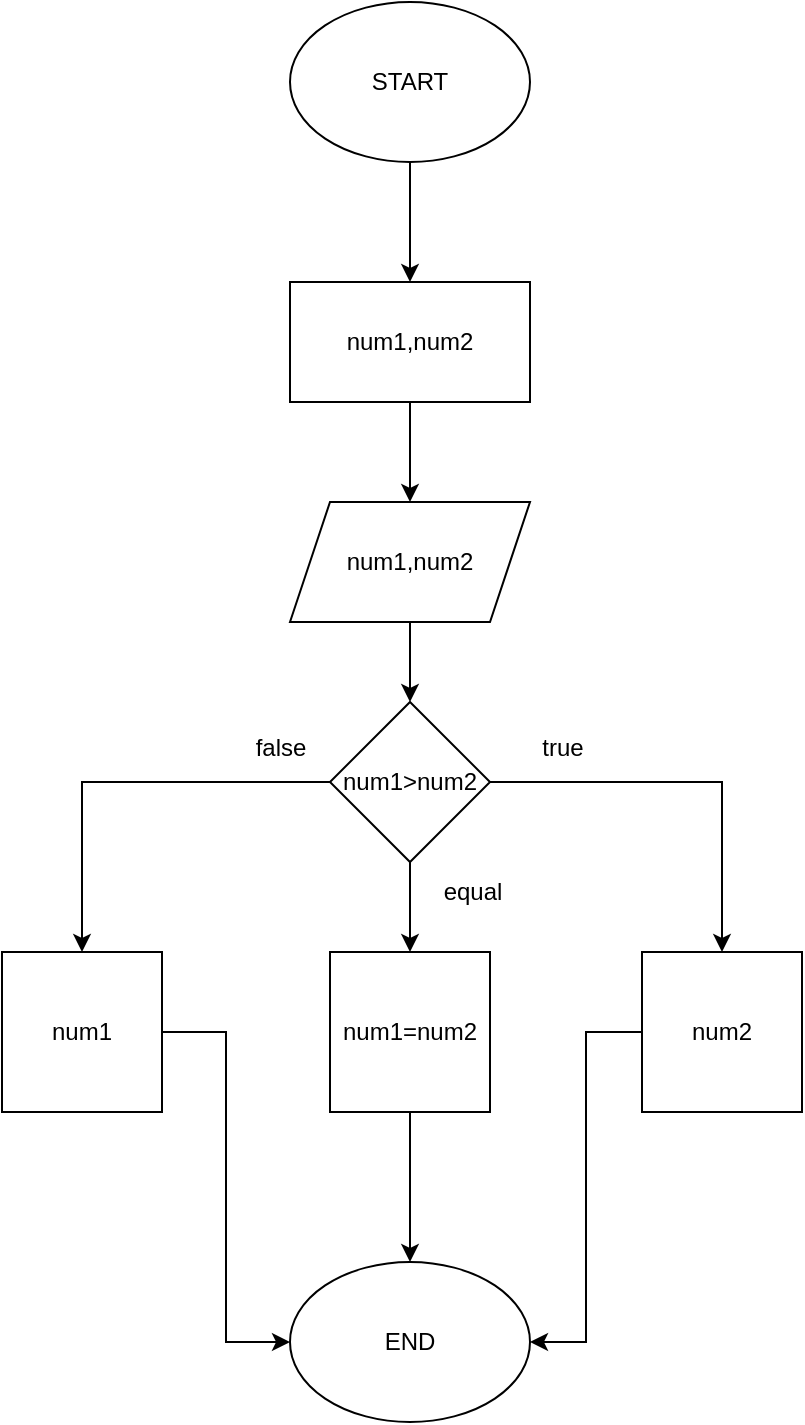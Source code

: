 <mxfile version="24.8.6">
  <diagram id="C5RBs43oDa-KdzZeNtuy" name="Page-1">
    <mxGraphModel dx="880" dy="508" grid="1" gridSize="10" guides="1" tooltips="1" connect="1" arrows="1" fold="1" page="1" pageScale="1" pageWidth="827" pageHeight="1169" math="0" shadow="0">
      <root>
        <mxCell id="WIyWlLk6GJQsqaUBKTNV-0" />
        <mxCell id="WIyWlLk6GJQsqaUBKTNV-1" parent="WIyWlLk6GJQsqaUBKTNV-0" />
        <mxCell id="mkrMZ5HVwzya5urM8sOc-26" value="" style="edgeStyle=orthogonalEdgeStyle;rounded=0;orthogonalLoop=1;jettySize=auto;html=1;" parent="WIyWlLk6GJQsqaUBKTNV-1" source="mkrMZ5HVwzya5urM8sOc-1" target="mkrMZ5HVwzya5urM8sOc-6" edge="1">
          <mxGeometry relative="1" as="geometry" />
        </mxCell>
        <mxCell id="mkrMZ5HVwzya5urM8sOc-1" value="num1,num2" style="rounded=0;whiteSpace=wrap;html=1;" parent="WIyWlLk6GJQsqaUBKTNV-1" vertex="1">
          <mxGeometry x="294" y="170" width="120" height="60" as="geometry" />
        </mxCell>
        <mxCell id="mkrMZ5HVwzya5urM8sOc-27" value="" style="edgeStyle=orthogonalEdgeStyle;rounded=0;orthogonalLoop=1;jettySize=auto;html=1;" parent="WIyWlLk6GJQsqaUBKTNV-1" source="mkrMZ5HVwzya5urM8sOc-6" target="mkrMZ5HVwzya5urM8sOc-9" edge="1">
          <mxGeometry relative="1" as="geometry" />
        </mxCell>
        <mxCell id="mkrMZ5HVwzya5urM8sOc-6" value="num1,num2" style="shape=parallelogram;perimeter=parallelogramPerimeter;whiteSpace=wrap;html=1;fixedSize=1;" parent="WIyWlLk6GJQsqaUBKTNV-1" vertex="1">
          <mxGeometry x="294" y="280" width="120" height="60" as="geometry" />
        </mxCell>
        <mxCell id="mkrMZ5HVwzya5urM8sOc-28" value="" style="edgeStyle=orthogonalEdgeStyle;rounded=0;orthogonalLoop=1;jettySize=auto;html=1;" parent="WIyWlLk6GJQsqaUBKTNV-1" source="mkrMZ5HVwzya5urM8sOc-9" target="mkrMZ5HVwzya5urM8sOc-14" edge="1">
          <mxGeometry relative="1" as="geometry" />
        </mxCell>
        <mxCell id="mkrMZ5HVwzya5urM8sOc-30" value="" style="edgeStyle=orthogonalEdgeStyle;rounded=0;orthogonalLoop=1;jettySize=auto;html=1;" parent="WIyWlLk6GJQsqaUBKTNV-1" source="mkrMZ5HVwzya5urM8sOc-9" target="mkrMZ5HVwzya5urM8sOc-18" edge="1">
          <mxGeometry relative="1" as="geometry" />
        </mxCell>
        <mxCell id="2fJYDP1MCFr8vHfVDKVd-1" value="" style="edgeStyle=orthogonalEdgeStyle;rounded=0;orthogonalLoop=1;jettySize=auto;html=1;" edge="1" parent="WIyWlLk6GJQsqaUBKTNV-1" source="mkrMZ5HVwzya5urM8sOc-9" target="2fJYDP1MCFr8vHfVDKVd-0">
          <mxGeometry relative="1" as="geometry" />
        </mxCell>
        <mxCell id="mkrMZ5HVwzya5urM8sOc-9" value="num1&amp;gt;num2" style="rhombus;whiteSpace=wrap;html=1;" parent="WIyWlLk6GJQsqaUBKTNV-1" vertex="1">
          <mxGeometry x="314" y="380" width="80" height="80" as="geometry" />
        </mxCell>
        <mxCell id="2fJYDP1MCFr8vHfVDKVd-12" style="edgeStyle=orthogonalEdgeStyle;rounded=0;orthogonalLoop=1;jettySize=auto;html=1;entryX=1;entryY=0.5;entryDx=0;entryDy=0;" edge="1" parent="WIyWlLk6GJQsqaUBKTNV-1" source="mkrMZ5HVwzya5urM8sOc-14" target="2fJYDP1MCFr8vHfVDKVd-5">
          <mxGeometry relative="1" as="geometry" />
        </mxCell>
        <mxCell id="mkrMZ5HVwzya5urM8sOc-14" value="num2" style="whiteSpace=wrap;html=1;aspect=fixed;" parent="WIyWlLk6GJQsqaUBKTNV-1" vertex="1">
          <mxGeometry x="470" y="505" width="80" height="80" as="geometry" />
        </mxCell>
        <mxCell id="2fJYDP1MCFr8vHfVDKVd-13" style="edgeStyle=orthogonalEdgeStyle;rounded=0;orthogonalLoop=1;jettySize=auto;html=1;entryX=0;entryY=0.5;entryDx=0;entryDy=0;" edge="1" parent="WIyWlLk6GJQsqaUBKTNV-1" source="mkrMZ5HVwzya5urM8sOc-18" target="2fJYDP1MCFr8vHfVDKVd-5">
          <mxGeometry relative="1" as="geometry" />
        </mxCell>
        <mxCell id="mkrMZ5HVwzya5urM8sOc-18" value="num1" style="whiteSpace=wrap;html=1;aspect=fixed;" parent="WIyWlLk6GJQsqaUBKTNV-1" vertex="1">
          <mxGeometry x="150" y="505" width="80" height="80" as="geometry" />
        </mxCell>
        <mxCell id="mkrMZ5HVwzya5urM8sOc-32" value="true" style="text;html=1;align=center;verticalAlign=middle;resizable=0;points=[];autosize=1;strokeColor=none;fillColor=none;" parent="WIyWlLk6GJQsqaUBKTNV-1" vertex="1">
          <mxGeometry x="410" y="388" width="40" height="30" as="geometry" />
        </mxCell>
        <mxCell id="mkrMZ5HVwzya5urM8sOc-33" value="false" style="text;html=1;align=center;verticalAlign=middle;resizable=0;points=[];autosize=1;strokeColor=none;fillColor=none;" parent="WIyWlLk6GJQsqaUBKTNV-1" vertex="1">
          <mxGeometry x="264" y="388" width="50" height="30" as="geometry" />
        </mxCell>
        <mxCell id="2fJYDP1MCFr8vHfVDKVd-6" value="" style="edgeStyle=orthogonalEdgeStyle;rounded=0;orthogonalLoop=1;jettySize=auto;html=1;" edge="1" parent="WIyWlLk6GJQsqaUBKTNV-1" source="2fJYDP1MCFr8vHfVDKVd-0" target="2fJYDP1MCFr8vHfVDKVd-5">
          <mxGeometry relative="1" as="geometry" />
        </mxCell>
        <mxCell id="2fJYDP1MCFr8vHfVDKVd-0" value="num1=num2" style="whiteSpace=wrap;html=1;aspect=fixed;" vertex="1" parent="WIyWlLk6GJQsqaUBKTNV-1">
          <mxGeometry x="314" y="505" width="80" height="80" as="geometry" />
        </mxCell>
        <mxCell id="2fJYDP1MCFr8vHfVDKVd-4" value="" style="edgeStyle=orthogonalEdgeStyle;rounded=0;orthogonalLoop=1;jettySize=auto;html=1;" edge="1" parent="WIyWlLk6GJQsqaUBKTNV-1" source="2fJYDP1MCFr8vHfVDKVd-3" target="mkrMZ5HVwzya5urM8sOc-1">
          <mxGeometry relative="1" as="geometry" />
        </mxCell>
        <mxCell id="2fJYDP1MCFr8vHfVDKVd-3" value="START" style="ellipse;whiteSpace=wrap;html=1;" vertex="1" parent="WIyWlLk6GJQsqaUBKTNV-1">
          <mxGeometry x="294" y="30" width="120" height="80" as="geometry" />
        </mxCell>
        <mxCell id="2fJYDP1MCFr8vHfVDKVd-5" value="END" style="ellipse;whiteSpace=wrap;html=1;" vertex="1" parent="WIyWlLk6GJQsqaUBKTNV-1">
          <mxGeometry x="294" y="660" width="120" height="80" as="geometry" />
        </mxCell>
        <mxCell id="2fJYDP1MCFr8vHfVDKVd-10" value="equal" style="text;html=1;align=center;verticalAlign=middle;resizable=0;points=[];autosize=1;strokeColor=none;fillColor=none;" vertex="1" parent="WIyWlLk6GJQsqaUBKTNV-1">
          <mxGeometry x="360" y="460" width="50" height="30" as="geometry" />
        </mxCell>
      </root>
    </mxGraphModel>
  </diagram>
</mxfile>
